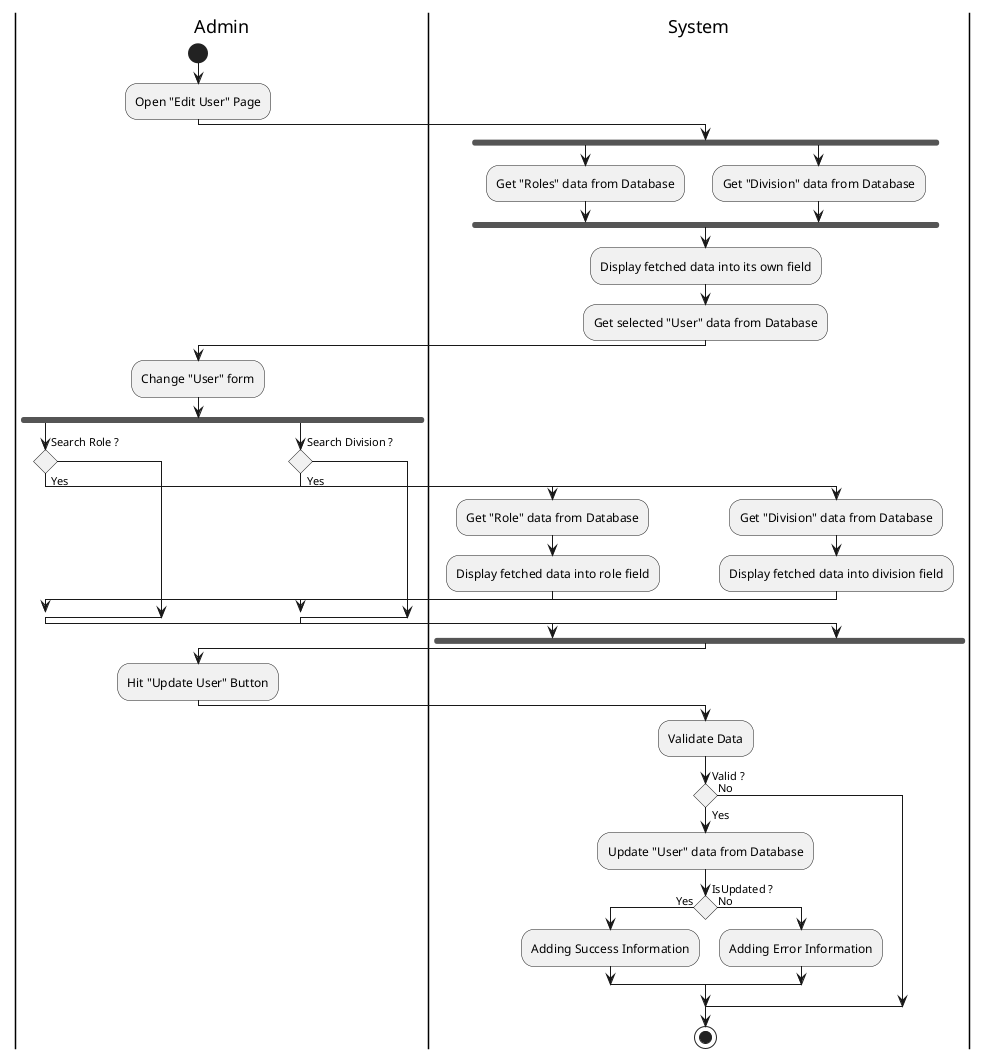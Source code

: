 @startuml UpdateUser

skinparam ConditionEndStyle hline
skinparam conditionStyle diamond
skinparam Monochrome true
skinparam Shadowing false

|Admin|
start
:Open "Edit User" Page;

|System|
fork
    :Get "Roles" data from Database;
forkagain
    :Get "Division" data from Database;
endfork
:Display fetched data into its own field;
:Get selected "User" data from Database;

|Admin|
:Change "User" form;

fork
|Admin|
if (Search Role ?) then (Yes)
    |System|
    :Get "Role" data from Database;
    :Display fetched data into role field;
endif
forkagain
|Admin|
if (Search Division ?) then (Yes)
    |System|
    :Get "Division" data from Database;
    :Display fetched data into division field;
endif
endfork

|Admin|
:Hit "Update User" Button;

|System|
:Validate Data;
if (Valid ?) then (Yes)
    :Update "User" data from Database;
    if (IsUpdated ?) then (Yes)
        :Adding Success Information;
    else (No)
        :Adding Error Information;
    endif
else (No)
endif
stop

@enduml